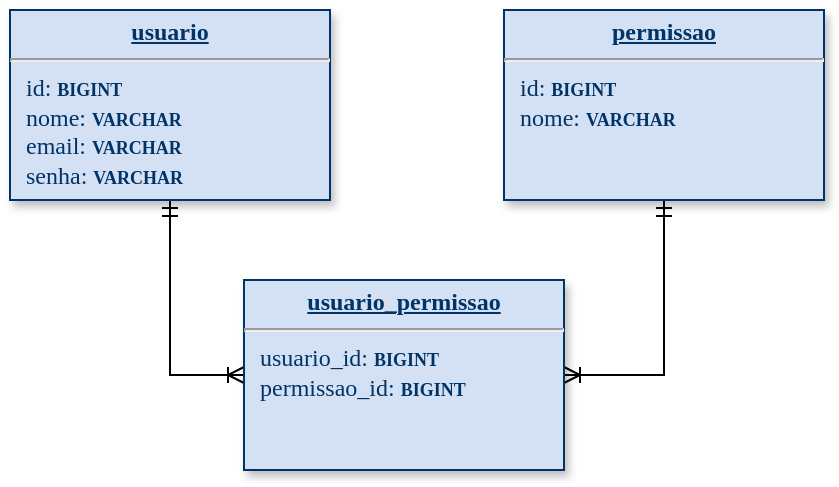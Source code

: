 <mxfile version="11.1.4" type="device"><diagram name="Page-1" id="efa7a0a1-bf9b-a30e-e6df-94a7791c09e9"><mxGraphModel dx="1178" dy="471" grid="1" gridSize="10" guides="1" tooltips="1" connect="1" arrows="1" fold="1" page="1" pageScale="1" pageWidth="826" pageHeight="1169" background="#ffffff" math="0" shadow="0"><root><mxCell id="0"/><mxCell id="1" parent="0"/><mxCell id="jRvPBkC2jQeJqTRWJLND-118" style="edgeStyle=orthogonalEdgeStyle;rounded=0;orthogonalLoop=1;jettySize=auto;html=1;exitX=0.5;exitY=1;exitDx=0;exitDy=0;entryX=0;entryY=0.5;entryDx=0;entryDy=0;endArrow=ERoneToMany;endFill=0;startArrow=ERmandOne;startFill=0;" edge="1" parent="1" source="jRvPBkC2jQeJqTRWJLND-114" target="jRvPBkC2jQeJqTRWJLND-117"><mxGeometry relative="1" as="geometry"/></mxCell><mxCell id="jRvPBkC2jQeJqTRWJLND-114" value="&lt;p style=&quot;margin: 0px ; margin-top: 4px ; text-align: center ; text-decoration: underline&quot;&gt;&lt;strong&gt;usuario&lt;/strong&gt;&lt;/p&gt;&lt;hr&gt;&lt;p style=&quot;margin: 0px ; margin-left: 8px&quot;&gt;id: &lt;font style=&quot;font-size: 9px&quot;&gt;&lt;b&gt;BIGINT&lt;/b&gt;&lt;/font&gt;&lt;/p&gt;&lt;p style=&quot;margin: 0px ; margin-left: 8px&quot;&gt;nome: &lt;font style=&quot;font-size: 9px&quot;&gt;&lt;b&gt;VARCHAR&lt;/b&gt;&lt;/font&gt;&lt;/p&gt;&lt;p style=&quot;margin: 0px ; margin-left: 8px&quot;&gt;email: &lt;font style=&quot;font-size: 9px&quot;&gt;&lt;b&gt;VARCHAR&lt;/b&gt;&lt;/font&gt;&lt;/p&gt;&lt;p style=&quot;margin: 0px ; margin-left: 8px&quot;&gt;senha: &lt;b&gt;&lt;font style=&quot;font-size: 9px&quot;&gt;VARCHAR&lt;/font&gt;&lt;/b&gt;&lt;/p&gt;" style="verticalAlign=top;align=left;overflow=fill;fontSize=12;fontFamily=consolas;html=1;strokeColor=#003366;shadow=1;fillColor=#D4E1F5;fontColor=#003366" vertex="1" parent="1"><mxGeometry x="10" y="10" width="160" height="95" as="geometry"/></mxCell><mxCell id="jRvPBkC2jQeJqTRWJLND-119" style="edgeStyle=orthogonalEdgeStyle;rounded=0;orthogonalLoop=1;jettySize=auto;html=1;exitX=0.5;exitY=1;exitDx=0;exitDy=0;entryX=1;entryY=0.5;entryDx=0;entryDy=0;startArrow=ERmandOne;startFill=0;endArrow=ERoneToMany;endFill=0;" edge="1" parent="1" source="jRvPBkC2jQeJqTRWJLND-116" target="jRvPBkC2jQeJqTRWJLND-117"><mxGeometry relative="1" as="geometry"/></mxCell><mxCell id="jRvPBkC2jQeJqTRWJLND-116" value="&lt;p style=&quot;margin: 0px ; margin-top: 4px ; text-align: center ; text-decoration: underline&quot;&gt;&lt;strong&gt;permissao&lt;/strong&gt;&lt;/p&gt;&lt;hr&gt;&lt;p style=&quot;margin: 0px ; margin-left: 8px&quot;&gt;id: &lt;font style=&quot;font-size: 9px&quot;&gt;&lt;b&gt;BIGINT&lt;/b&gt;&lt;/font&gt;&lt;/p&gt;&lt;p style=&quot;margin: 0px ; margin-left: 8px&quot;&gt;nome: &lt;font style=&quot;font-size: 9px&quot;&gt;&lt;b&gt;VARCHAR&lt;/b&gt;&lt;/font&gt;&lt;/p&gt;" style="verticalAlign=top;align=left;overflow=fill;fontSize=12;fontFamily=consolas;html=1;strokeColor=#003366;shadow=1;fillColor=#D4E1F5;fontColor=#003366" vertex="1" parent="1"><mxGeometry x="257" y="10" width="160" height="95" as="geometry"/></mxCell><mxCell id="jRvPBkC2jQeJqTRWJLND-117" value="&lt;p style=&quot;margin: 0px ; margin-top: 4px ; text-align: center ; text-decoration: underline&quot;&gt;&lt;strong&gt;usuario_permissao&lt;/strong&gt;&lt;/p&gt;&lt;hr&gt;&lt;p style=&quot;margin: 0px ; margin-left: 8px&quot;&gt;usuario_id: &lt;font style=&quot;font-size: 9px&quot;&gt;&lt;b&gt;BIGINT&lt;/b&gt;&lt;/font&gt;&lt;/p&gt;&lt;p style=&quot;margin: 0px ; margin-left: 8px&quot;&gt;permissao_id: &lt;b&gt;&lt;font style=&quot;font-size: 9px&quot;&gt;BIGINT&lt;/font&gt;&lt;/b&gt;&lt;/p&gt;" style="verticalAlign=top;align=left;overflow=fill;fontSize=12;fontFamily=consolas;html=1;strokeColor=#003366;shadow=1;fillColor=#D4E1F5;fontColor=#003366" vertex="1" parent="1"><mxGeometry x="127" y="145" width="160" height="95" as="geometry"/></mxCell></root></mxGraphModel></diagram></mxfile>